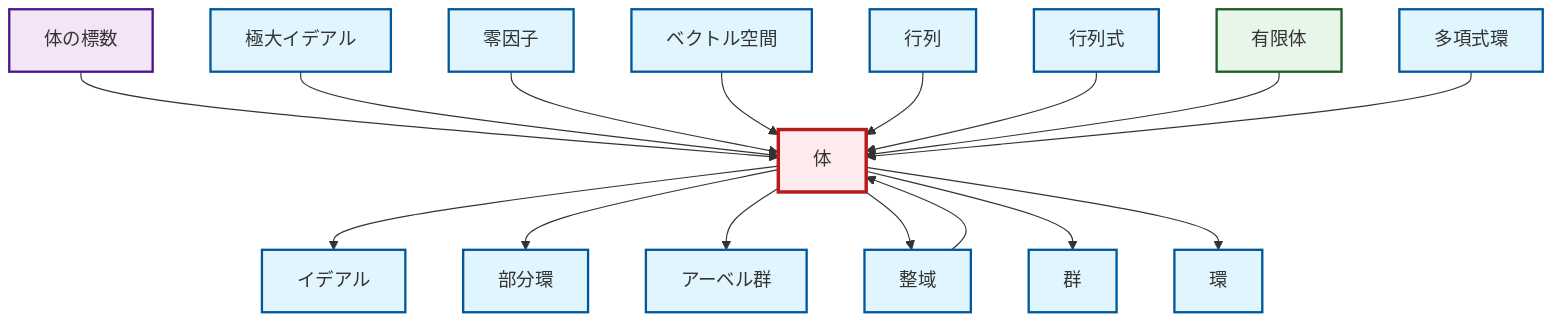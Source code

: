 graph TD
    classDef definition fill:#e1f5fe,stroke:#01579b,stroke-width:2px
    classDef theorem fill:#f3e5f5,stroke:#4a148c,stroke-width:2px
    classDef axiom fill:#fff3e0,stroke:#e65100,stroke-width:2px
    classDef example fill:#e8f5e9,stroke:#1b5e20,stroke-width:2px
    classDef current fill:#ffebee,stroke:#b71c1c,stroke-width:3px
    def-subring["部分環"]:::definition
    def-ideal["イデアル"]:::definition
    def-field["体"]:::definition
    def-vector-space["ベクトル空間"]:::definition
    thm-field-characteristic["体の標数"]:::theorem
    ex-finite-field["有限体"]:::example
    def-determinant["行列式"]:::definition
    def-zero-divisor["零因子"]:::definition
    def-abelian-group["アーベル群"]:::definition
    def-matrix["行列"]:::definition
    def-ring["環"]:::definition
    def-maximal-ideal["極大イデアル"]:::definition
    def-group["群"]:::definition
    def-integral-domain["整域"]:::definition
    def-polynomial-ring["多項式環"]:::definition
    thm-field-characteristic --> def-field
    def-maximal-ideal --> def-field
    def-field --> def-ideal
    def-zero-divisor --> def-field
    def-vector-space --> def-field
    def-field --> def-subring
    def-matrix --> def-field
    def-field --> def-abelian-group
    def-determinant --> def-field
    def-field --> def-integral-domain
    def-field --> def-group
    def-integral-domain --> def-field
    def-field --> def-ring
    ex-finite-field --> def-field
    def-polynomial-ring --> def-field
    class def-field current